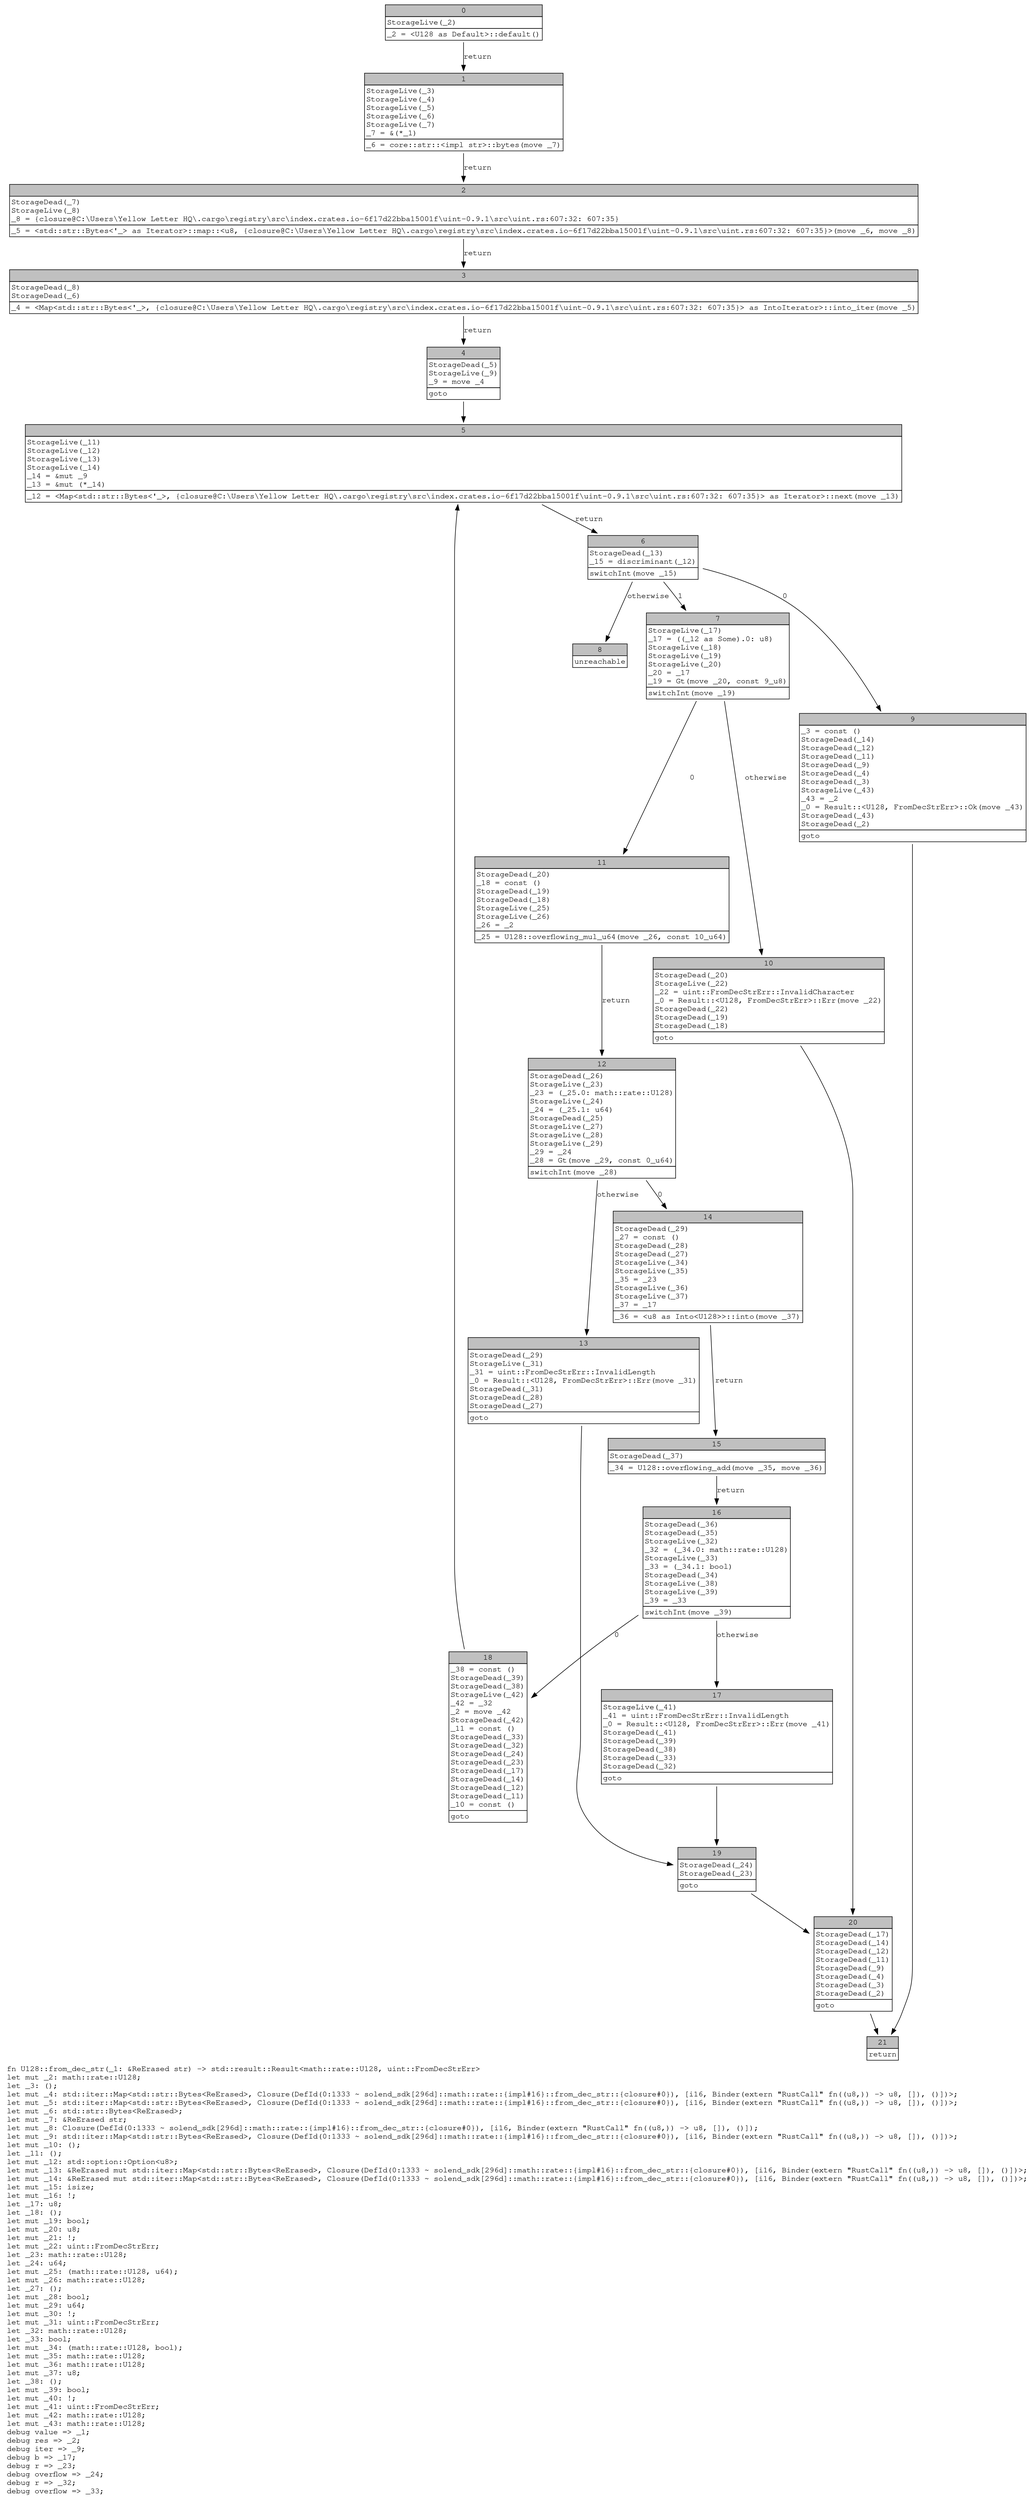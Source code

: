 digraph Mir_0_1332 {
    graph [fontname="Courier, monospace"];
    node [fontname="Courier, monospace"];
    edge [fontname="Courier, monospace"];
    label=<fn U128::from_dec_str(_1: &amp;ReErased str) -&gt; std::result::Result&lt;math::rate::U128, uint::FromDecStrErr&gt;<br align="left"/>let mut _2: math::rate::U128;<br align="left"/>let _3: ();<br align="left"/>let mut _4: std::iter::Map&lt;std::str::Bytes&lt;ReErased&gt;, Closure(DefId(0:1333 ~ solend_sdk[296d]::math::rate::{impl#16}::from_dec_str::{closure#0}), [i16, Binder(extern &quot;RustCall&quot; fn((u8,)) -&gt; u8, []), ()])&gt;;<br align="left"/>let mut _5: std::iter::Map&lt;std::str::Bytes&lt;ReErased&gt;, Closure(DefId(0:1333 ~ solend_sdk[296d]::math::rate::{impl#16}::from_dec_str::{closure#0}), [i16, Binder(extern &quot;RustCall&quot; fn((u8,)) -&gt; u8, []), ()])&gt;;<br align="left"/>let mut _6: std::str::Bytes&lt;ReErased&gt;;<br align="left"/>let mut _7: &amp;ReErased str;<br align="left"/>let mut _8: Closure(DefId(0:1333 ~ solend_sdk[296d]::math::rate::{impl#16}::from_dec_str::{closure#0}), [i16, Binder(extern &quot;RustCall&quot; fn((u8,)) -&gt; u8, []), ()]);<br align="left"/>let mut _9: std::iter::Map&lt;std::str::Bytes&lt;ReErased&gt;, Closure(DefId(0:1333 ~ solend_sdk[296d]::math::rate::{impl#16}::from_dec_str::{closure#0}), [i16, Binder(extern &quot;RustCall&quot; fn((u8,)) -&gt; u8, []), ()])&gt;;<br align="left"/>let mut _10: ();<br align="left"/>let _11: ();<br align="left"/>let mut _12: std::option::Option&lt;u8&gt;;<br align="left"/>let mut _13: &amp;ReErased mut std::iter::Map&lt;std::str::Bytes&lt;ReErased&gt;, Closure(DefId(0:1333 ~ solend_sdk[296d]::math::rate::{impl#16}::from_dec_str::{closure#0}), [i16, Binder(extern &quot;RustCall&quot; fn((u8,)) -&gt; u8, []), ()])&gt;;<br align="left"/>let mut _14: &amp;ReErased mut std::iter::Map&lt;std::str::Bytes&lt;ReErased&gt;, Closure(DefId(0:1333 ~ solend_sdk[296d]::math::rate::{impl#16}::from_dec_str::{closure#0}), [i16, Binder(extern &quot;RustCall&quot; fn((u8,)) -&gt; u8, []), ()])&gt;;<br align="left"/>let mut _15: isize;<br align="left"/>let mut _16: !;<br align="left"/>let _17: u8;<br align="left"/>let _18: ();<br align="left"/>let mut _19: bool;<br align="left"/>let mut _20: u8;<br align="left"/>let mut _21: !;<br align="left"/>let mut _22: uint::FromDecStrErr;<br align="left"/>let _23: math::rate::U128;<br align="left"/>let _24: u64;<br align="left"/>let mut _25: (math::rate::U128, u64);<br align="left"/>let mut _26: math::rate::U128;<br align="left"/>let _27: ();<br align="left"/>let mut _28: bool;<br align="left"/>let mut _29: u64;<br align="left"/>let mut _30: !;<br align="left"/>let mut _31: uint::FromDecStrErr;<br align="left"/>let _32: math::rate::U128;<br align="left"/>let _33: bool;<br align="left"/>let mut _34: (math::rate::U128, bool);<br align="left"/>let mut _35: math::rate::U128;<br align="left"/>let mut _36: math::rate::U128;<br align="left"/>let mut _37: u8;<br align="left"/>let _38: ();<br align="left"/>let mut _39: bool;<br align="left"/>let mut _40: !;<br align="left"/>let mut _41: uint::FromDecStrErr;<br align="left"/>let mut _42: math::rate::U128;<br align="left"/>let mut _43: math::rate::U128;<br align="left"/>debug value =&gt; _1;<br align="left"/>debug res =&gt; _2;<br align="left"/>debug iter =&gt; _9;<br align="left"/>debug b =&gt; _17;<br align="left"/>debug r =&gt; _23;<br align="left"/>debug overflow =&gt; _24;<br align="left"/>debug r =&gt; _32;<br align="left"/>debug overflow =&gt; _33;<br align="left"/>>;
    bb0__0_1332 [shape="none", label=<<table border="0" cellborder="1" cellspacing="0"><tr><td bgcolor="gray" align="center" colspan="1">0</td></tr><tr><td align="left" balign="left">StorageLive(_2)<br/></td></tr><tr><td align="left">_2 = &lt;U128 as Default&gt;::default()</td></tr></table>>];
    bb1__0_1332 [shape="none", label=<<table border="0" cellborder="1" cellspacing="0"><tr><td bgcolor="gray" align="center" colspan="1">1</td></tr><tr><td align="left" balign="left">StorageLive(_3)<br/>StorageLive(_4)<br/>StorageLive(_5)<br/>StorageLive(_6)<br/>StorageLive(_7)<br/>_7 = &amp;(*_1)<br/></td></tr><tr><td align="left">_6 = core::str::&lt;impl str&gt;::bytes(move _7)</td></tr></table>>];
    bb2__0_1332 [shape="none", label=<<table border="0" cellborder="1" cellspacing="0"><tr><td bgcolor="gray" align="center" colspan="1">2</td></tr><tr><td align="left" balign="left">StorageDead(_7)<br/>StorageLive(_8)<br/>_8 = {closure@C:\Users\Yellow Letter HQ\.cargo\registry\src\index.crates.io-6f17d22bba15001f\uint-0.9.1\src\uint.rs:607:32: 607:35}<br/></td></tr><tr><td align="left">_5 = &lt;std::str::Bytes&lt;'_&gt; as Iterator&gt;::map::&lt;u8, {closure@C:\Users\Yellow Letter HQ\.cargo\registry\src\index.crates.io-6f17d22bba15001f\uint-0.9.1\src\uint.rs:607:32: 607:35}&gt;(move _6, move _8)</td></tr></table>>];
    bb3__0_1332 [shape="none", label=<<table border="0" cellborder="1" cellspacing="0"><tr><td bgcolor="gray" align="center" colspan="1">3</td></tr><tr><td align="left" balign="left">StorageDead(_8)<br/>StorageDead(_6)<br/></td></tr><tr><td align="left">_4 = &lt;Map&lt;std::str::Bytes&lt;'_&gt;, {closure@C:\Users\Yellow Letter HQ\.cargo\registry\src\index.crates.io-6f17d22bba15001f\uint-0.9.1\src\uint.rs:607:32: 607:35}&gt; as IntoIterator&gt;::into_iter(move _5)</td></tr></table>>];
    bb4__0_1332 [shape="none", label=<<table border="0" cellborder="1" cellspacing="0"><tr><td bgcolor="gray" align="center" colspan="1">4</td></tr><tr><td align="left" balign="left">StorageDead(_5)<br/>StorageLive(_9)<br/>_9 = move _4<br/></td></tr><tr><td align="left">goto</td></tr></table>>];
    bb5__0_1332 [shape="none", label=<<table border="0" cellborder="1" cellspacing="0"><tr><td bgcolor="gray" align="center" colspan="1">5</td></tr><tr><td align="left" balign="left">StorageLive(_11)<br/>StorageLive(_12)<br/>StorageLive(_13)<br/>StorageLive(_14)<br/>_14 = &amp;mut _9<br/>_13 = &amp;mut (*_14)<br/></td></tr><tr><td align="left">_12 = &lt;Map&lt;std::str::Bytes&lt;'_&gt;, {closure@C:\Users\Yellow Letter HQ\.cargo\registry\src\index.crates.io-6f17d22bba15001f\uint-0.9.1\src\uint.rs:607:32: 607:35}&gt; as Iterator&gt;::next(move _13)</td></tr></table>>];
    bb6__0_1332 [shape="none", label=<<table border="0" cellborder="1" cellspacing="0"><tr><td bgcolor="gray" align="center" colspan="1">6</td></tr><tr><td align="left" balign="left">StorageDead(_13)<br/>_15 = discriminant(_12)<br/></td></tr><tr><td align="left">switchInt(move _15)</td></tr></table>>];
    bb7__0_1332 [shape="none", label=<<table border="0" cellborder="1" cellspacing="0"><tr><td bgcolor="gray" align="center" colspan="1">7</td></tr><tr><td align="left" balign="left">StorageLive(_17)<br/>_17 = ((_12 as Some).0: u8)<br/>StorageLive(_18)<br/>StorageLive(_19)<br/>StorageLive(_20)<br/>_20 = _17<br/>_19 = Gt(move _20, const 9_u8)<br/></td></tr><tr><td align="left">switchInt(move _19)</td></tr></table>>];
    bb8__0_1332 [shape="none", label=<<table border="0" cellborder="1" cellspacing="0"><tr><td bgcolor="gray" align="center" colspan="1">8</td></tr><tr><td align="left">unreachable</td></tr></table>>];
    bb9__0_1332 [shape="none", label=<<table border="0" cellborder="1" cellspacing="0"><tr><td bgcolor="gray" align="center" colspan="1">9</td></tr><tr><td align="left" balign="left">_3 = const ()<br/>StorageDead(_14)<br/>StorageDead(_12)<br/>StorageDead(_11)<br/>StorageDead(_9)<br/>StorageDead(_4)<br/>StorageDead(_3)<br/>StorageLive(_43)<br/>_43 = _2<br/>_0 = Result::&lt;U128, FromDecStrErr&gt;::Ok(move _43)<br/>StorageDead(_43)<br/>StorageDead(_2)<br/></td></tr><tr><td align="left">goto</td></tr></table>>];
    bb10__0_1332 [shape="none", label=<<table border="0" cellborder="1" cellspacing="0"><tr><td bgcolor="gray" align="center" colspan="1">10</td></tr><tr><td align="left" balign="left">StorageDead(_20)<br/>StorageLive(_22)<br/>_22 = uint::FromDecStrErr::InvalidCharacter<br/>_0 = Result::&lt;U128, FromDecStrErr&gt;::Err(move _22)<br/>StorageDead(_22)<br/>StorageDead(_19)<br/>StorageDead(_18)<br/></td></tr><tr><td align="left">goto</td></tr></table>>];
    bb11__0_1332 [shape="none", label=<<table border="0" cellborder="1" cellspacing="0"><tr><td bgcolor="gray" align="center" colspan="1">11</td></tr><tr><td align="left" balign="left">StorageDead(_20)<br/>_18 = const ()<br/>StorageDead(_19)<br/>StorageDead(_18)<br/>StorageLive(_25)<br/>StorageLive(_26)<br/>_26 = _2<br/></td></tr><tr><td align="left">_25 = U128::overflowing_mul_u64(move _26, const 10_u64)</td></tr></table>>];
    bb12__0_1332 [shape="none", label=<<table border="0" cellborder="1" cellspacing="0"><tr><td bgcolor="gray" align="center" colspan="1">12</td></tr><tr><td align="left" balign="left">StorageDead(_26)<br/>StorageLive(_23)<br/>_23 = (_25.0: math::rate::U128)<br/>StorageLive(_24)<br/>_24 = (_25.1: u64)<br/>StorageDead(_25)<br/>StorageLive(_27)<br/>StorageLive(_28)<br/>StorageLive(_29)<br/>_29 = _24<br/>_28 = Gt(move _29, const 0_u64)<br/></td></tr><tr><td align="left">switchInt(move _28)</td></tr></table>>];
    bb13__0_1332 [shape="none", label=<<table border="0" cellborder="1" cellspacing="0"><tr><td bgcolor="gray" align="center" colspan="1">13</td></tr><tr><td align="left" balign="left">StorageDead(_29)<br/>StorageLive(_31)<br/>_31 = uint::FromDecStrErr::InvalidLength<br/>_0 = Result::&lt;U128, FromDecStrErr&gt;::Err(move _31)<br/>StorageDead(_31)<br/>StorageDead(_28)<br/>StorageDead(_27)<br/></td></tr><tr><td align="left">goto</td></tr></table>>];
    bb14__0_1332 [shape="none", label=<<table border="0" cellborder="1" cellspacing="0"><tr><td bgcolor="gray" align="center" colspan="1">14</td></tr><tr><td align="left" balign="left">StorageDead(_29)<br/>_27 = const ()<br/>StorageDead(_28)<br/>StorageDead(_27)<br/>StorageLive(_34)<br/>StorageLive(_35)<br/>_35 = _23<br/>StorageLive(_36)<br/>StorageLive(_37)<br/>_37 = _17<br/></td></tr><tr><td align="left">_36 = &lt;u8 as Into&lt;U128&gt;&gt;::into(move _37)</td></tr></table>>];
    bb15__0_1332 [shape="none", label=<<table border="0" cellborder="1" cellspacing="0"><tr><td bgcolor="gray" align="center" colspan="1">15</td></tr><tr><td align="left" balign="left">StorageDead(_37)<br/></td></tr><tr><td align="left">_34 = U128::overflowing_add(move _35, move _36)</td></tr></table>>];
    bb16__0_1332 [shape="none", label=<<table border="0" cellborder="1" cellspacing="0"><tr><td bgcolor="gray" align="center" colspan="1">16</td></tr><tr><td align="left" balign="left">StorageDead(_36)<br/>StorageDead(_35)<br/>StorageLive(_32)<br/>_32 = (_34.0: math::rate::U128)<br/>StorageLive(_33)<br/>_33 = (_34.1: bool)<br/>StorageDead(_34)<br/>StorageLive(_38)<br/>StorageLive(_39)<br/>_39 = _33<br/></td></tr><tr><td align="left">switchInt(move _39)</td></tr></table>>];
    bb17__0_1332 [shape="none", label=<<table border="0" cellborder="1" cellspacing="0"><tr><td bgcolor="gray" align="center" colspan="1">17</td></tr><tr><td align="left" balign="left">StorageLive(_41)<br/>_41 = uint::FromDecStrErr::InvalidLength<br/>_0 = Result::&lt;U128, FromDecStrErr&gt;::Err(move _41)<br/>StorageDead(_41)<br/>StorageDead(_39)<br/>StorageDead(_38)<br/>StorageDead(_33)<br/>StorageDead(_32)<br/></td></tr><tr><td align="left">goto</td></tr></table>>];
    bb18__0_1332 [shape="none", label=<<table border="0" cellborder="1" cellspacing="0"><tr><td bgcolor="gray" align="center" colspan="1">18</td></tr><tr><td align="left" balign="left">_38 = const ()<br/>StorageDead(_39)<br/>StorageDead(_38)<br/>StorageLive(_42)<br/>_42 = _32<br/>_2 = move _42<br/>StorageDead(_42)<br/>_11 = const ()<br/>StorageDead(_33)<br/>StorageDead(_32)<br/>StorageDead(_24)<br/>StorageDead(_23)<br/>StorageDead(_17)<br/>StorageDead(_14)<br/>StorageDead(_12)<br/>StorageDead(_11)<br/>_10 = const ()<br/></td></tr><tr><td align="left">goto</td></tr></table>>];
    bb19__0_1332 [shape="none", label=<<table border="0" cellborder="1" cellspacing="0"><tr><td bgcolor="gray" align="center" colspan="1">19</td></tr><tr><td align="left" balign="left">StorageDead(_24)<br/>StorageDead(_23)<br/></td></tr><tr><td align="left">goto</td></tr></table>>];
    bb20__0_1332 [shape="none", label=<<table border="0" cellborder="1" cellspacing="0"><tr><td bgcolor="gray" align="center" colspan="1">20</td></tr><tr><td align="left" balign="left">StorageDead(_17)<br/>StorageDead(_14)<br/>StorageDead(_12)<br/>StorageDead(_11)<br/>StorageDead(_9)<br/>StorageDead(_4)<br/>StorageDead(_3)<br/>StorageDead(_2)<br/></td></tr><tr><td align="left">goto</td></tr></table>>];
    bb21__0_1332 [shape="none", label=<<table border="0" cellborder="1" cellspacing="0"><tr><td bgcolor="gray" align="center" colspan="1">21</td></tr><tr><td align="left">return</td></tr></table>>];
    bb0__0_1332 -> bb1__0_1332 [label="return"];
    bb1__0_1332 -> bb2__0_1332 [label="return"];
    bb2__0_1332 -> bb3__0_1332 [label="return"];
    bb3__0_1332 -> bb4__0_1332 [label="return"];
    bb4__0_1332 -> bb5__0_1332 [label=""];
    bb5__0_1332 -> bb6__0_1332 [label="return"];
    bb6__0_1332 -> bb9__0_1332 [label="0"];
    bb6__0_1332 -> bb7__0_1332 [label="1"];
    bb6__0_1332 -> bb8__0_1332 [label="otherwise"];
    bb7__0_1332 -> bb11__0_1332 [label="0"];
    bb7__0_1332 -> bb10__0_1332 [label="otherwise"];
    bb9__0_1332 -> bb21__0_1332 [label=""];
    bb10__0_1332 -> bb20__0_1332 [label=""];
    bb11__0_1332 -> bb12__0_1332 [label="return"];
    bb12__0_1332 -> bb14__0_1332 [label="0"];
    bb12__0_1332 -> bb13__0_1332 [label="otherwise"];
    bb13__0_1332 -> bb19__0_1332 [label=""];
    bb14__0_1332 -> bb15__0_1332 [label="return"];
    bb15__0_1332 -> bb16__0_1332 [label="return"];
    bb16__0_1332 -> bb18__0_1332 [label="0"];
    bb16__0_1332 -> bb17__0_1332 [label="otherwise"];
    bb17__0_1332 -> bb19__0_1332 [label=""];
    bb18__0_1332 -> bb5__0_1332 [label=""];
    bb19__0_1332 -> bb20__0_1332 [label=""];
    bb20__0_1332 -> bb21__0_1332 [label=""];
}
